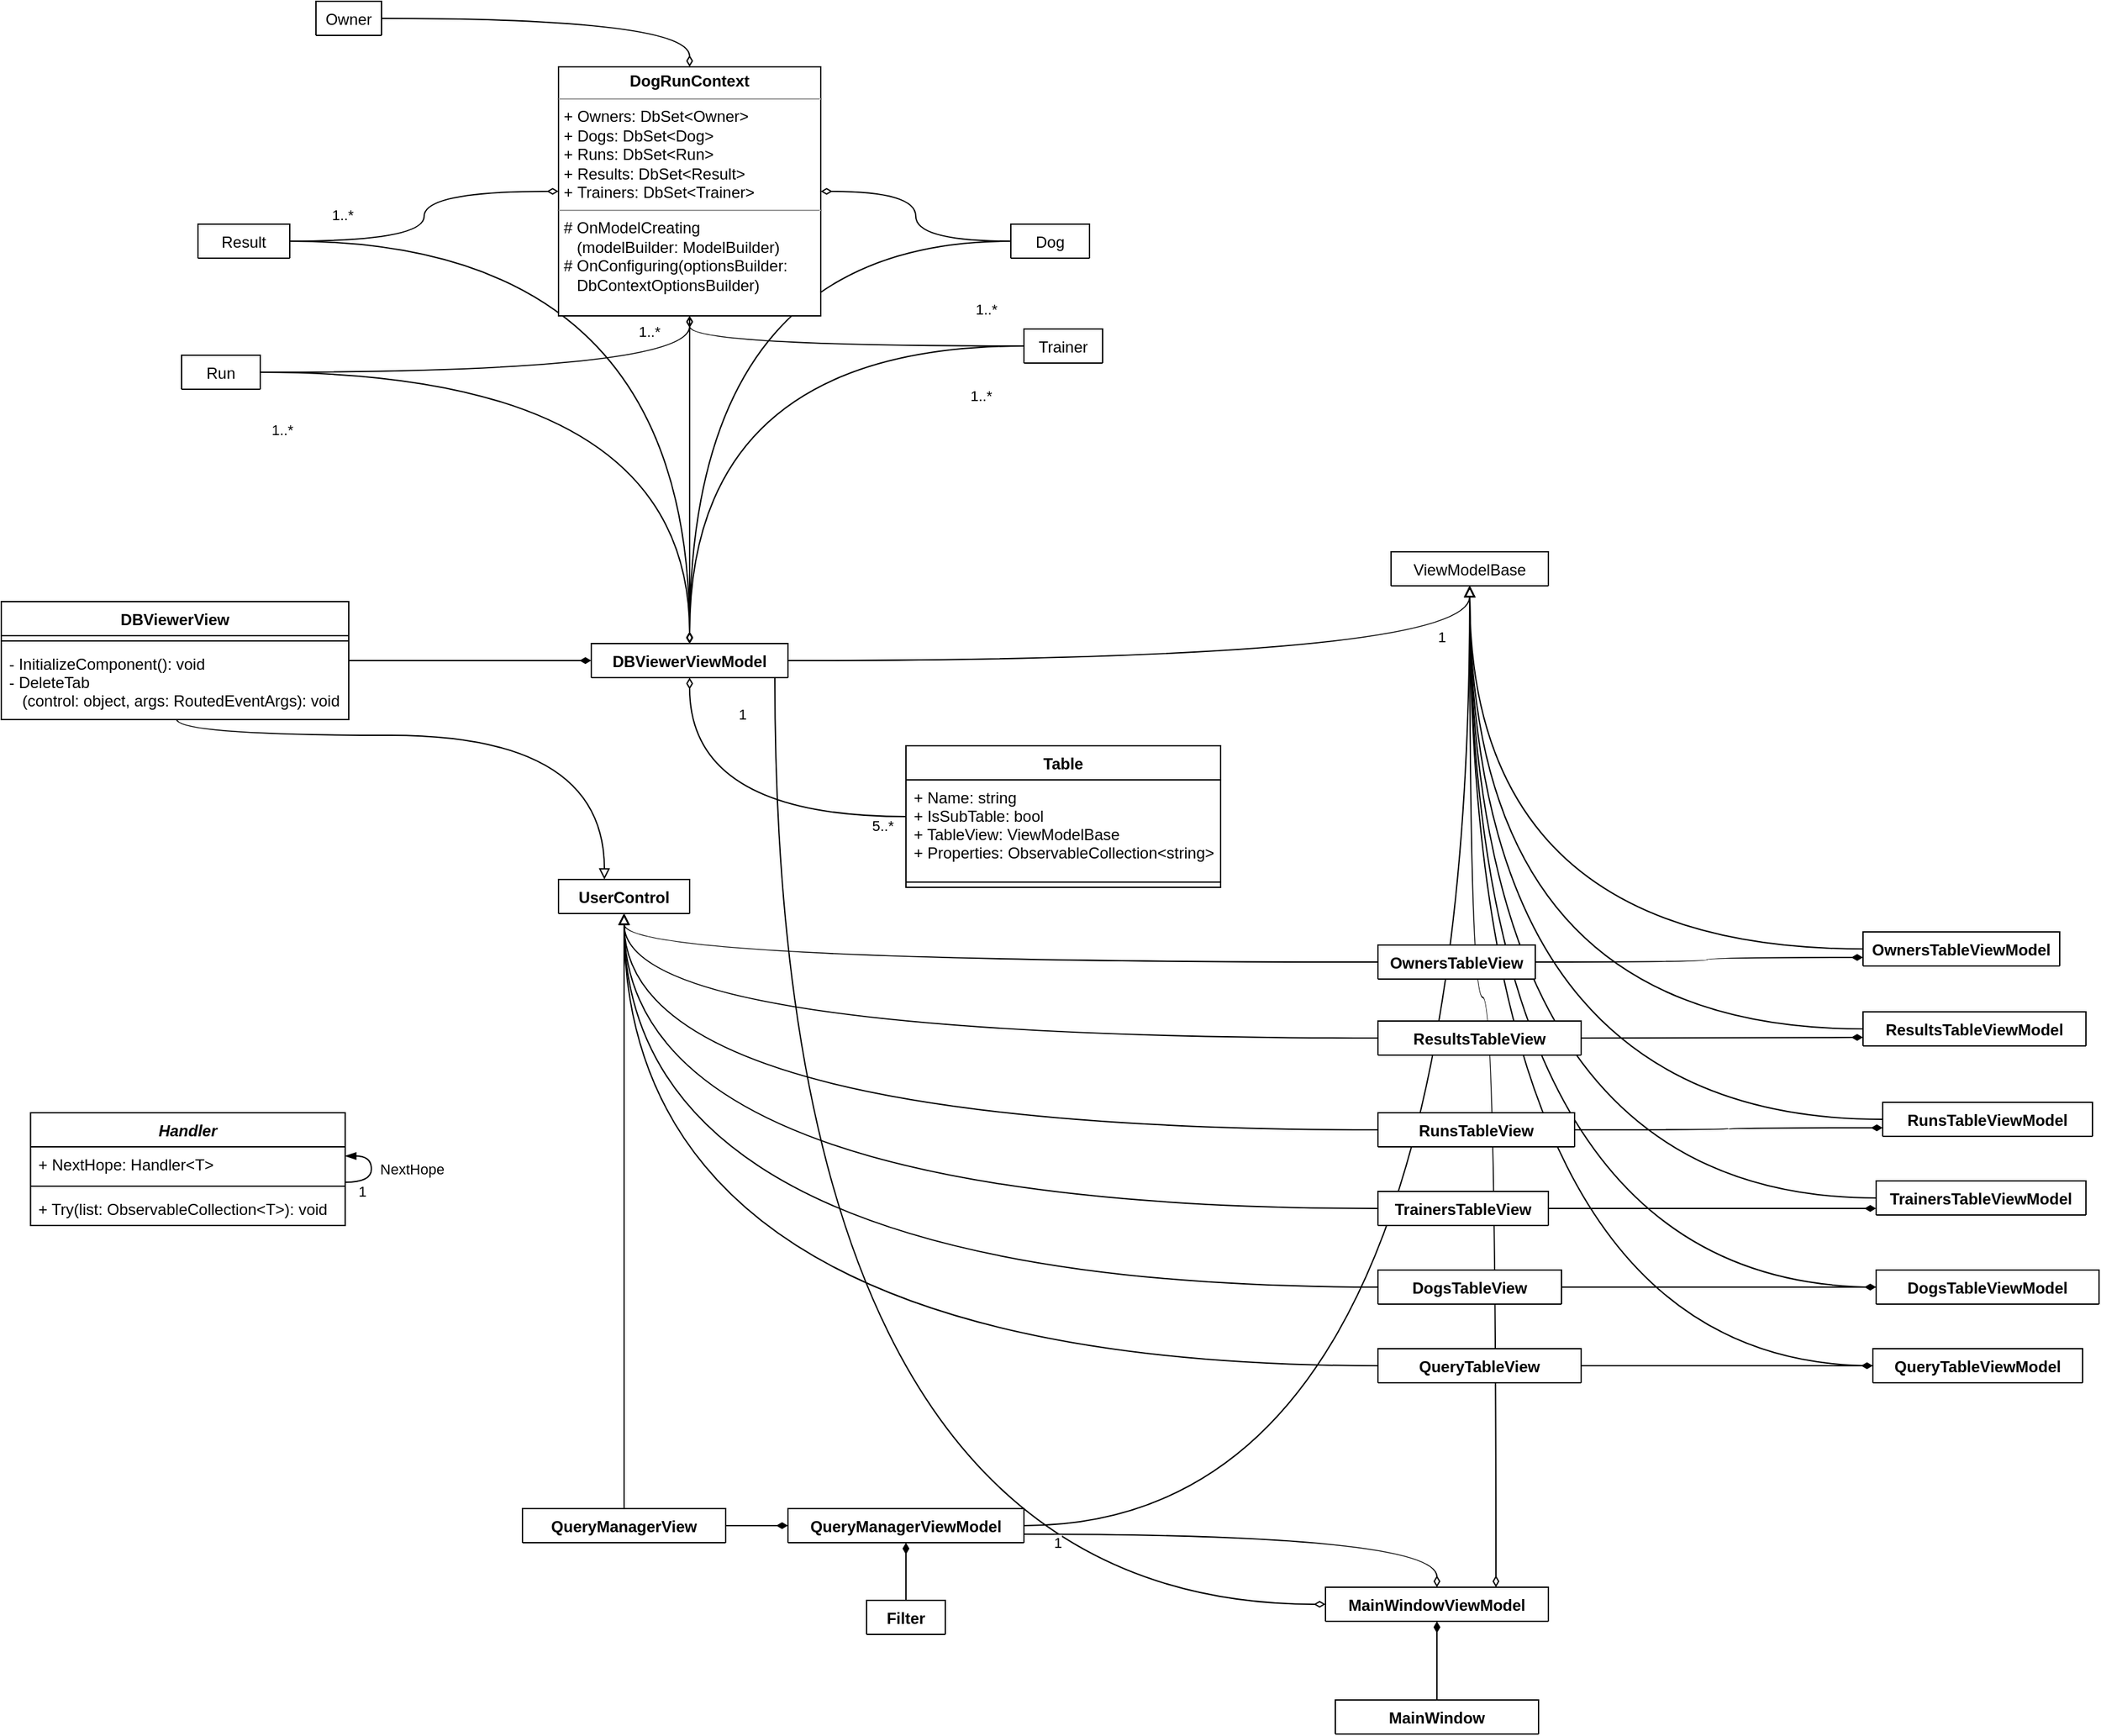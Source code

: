 <mxfile version="18.0.4" type="google"><diagram id="C5RBs43oDa-KdzZeNtuy" name="Page-1"><mxGraphModel grid="1" page="1" gridSize="10" guides="1" tooltips="1" connect="1" arrows="1" fold="1" pageScale="1" pageWidth="2336" pageHeight="1654" math="0" shadow="0"><root><mxCell id="WIyWlLk6GJQsqaUBKTNV-0"/><mxCell id="WIyWlLk6GJQsqaUBKTNV-1" parent="WIyWlLk6GJQsqaUBKTNV-0"/><mxCell id="vMPcDMAOXBnJ_xdNox2u-114" style="edgeStyle=orthogonalEdgeStyle;curved=1;orthogonalLoop=1;jettySize=auto;html=1;endArrow=diamondThin;endFill=0;" edge="1" parent="WIyWlLk6GJQsqaUBKTNV-1" source="vMPcDMAOXBnJ_xdNox2u-17" target="vMPcDMAOXBnJ_xdNox2u-4"><mxGeometry relative="1" as="geometry"/></mxCell><mxCell id="vMPcDMAOXBnJ_xdNox2u-153" value="&lt;span style=&quot;background-color: rgb(255, 255, 255);&quot;&gt;&lt;br&gt;&lt;span style=&quot;font-family: Helvetica; font-size: 11px; font-style: normal; font-variant-ligatures: normal; font-variant-caps: normal; font-weight: 400; letter-spacing: normal; orphans: 2; text-align: center; text-indent: 0px; text-transform: none; widows: 2; word-spacing: 0px; -webkit-text-stroke-width: 0px; text-decoration-thickness: initial; text-decoration-style: initial; text-decoration-color: initial; float: none; display: inline !important;&quot;&gt;1..*&lt;/span&gt;&lt;br&gt;&lt;/span&gt;" style="edgeStyle=orthogonalEdgeStyle;curved=1;orthogonalLoop=1;jettySize=auto;html=1;endArrow=diamondThin;endFill=0;startArrow=none;" edge="1" parent="WIyWlLk6GJQsqaUBKTNV-1" source="vMPcDMAOXBnJ_xdNox2u-4" target="vMPcDMAOXBnJ_xdNox2u-86"><mxGeometry x="-0.964" y="-31" relative="1" as="geometry"><mxPoint as="offset"/></mxGeometry></mxCell><mxCell id="vMPcDMAOXBnJ_xdNox2u-17" value="Owner" style="swimlane;fontStyle=0;childLayout=stackLayout;horizontal=1;startSize=26;fillColor=none;horizontalStack=0;resizeParent=1;resizeParentMax=0;resizeLast=0;collapsible=1;marginBottom=0;" vertex="1" collapsed="1" parent="WIyWlLk6GJQsqaUBKTNV-1"><mxGeometry x="540" y="30" width="50" height="26" as="geometry"><mxRectangle x="540" y="30" width="170" height="78" as="alternateBounds"/></mxGeometry></mxCell><mxCell id="vMPcDMAOXBnJ_xdNox2u-18" value="+ Name: string" style="text;strokeColor=none;fillColor=none;align=left;verticalAlign=top;spacingLeft=4;spacingRight=4;overflow=hidden;rotatable=0;points=[[0,0.5],[1,0.5]];portConstraint=eastwest;" vertex="1" parent="vMPcDMAOXBnJ_xdNox2u-17"><mxGeometry y="26" width="170" height="26" as="geometry"/></mxCell><mxCell id="vMPcDMAOXBnJ_xdNox2u-41" value="+ Dogs: ICollection&lt;Dog&gt;" style="text;strokeColor=none;fillColor=none;align=left;verticalAlign=top;spacingLeft=4;spacingRight=4;overflow=hidden;rotatable=0;points=[[0,0.5],[1,0.5]];portConstraint=eastwest;" vertex="1" parent="vMPcDMAOXBnJ_xdNox2u-17"><mxGeometry y="52" width="170" height="26" as="geometry"/></mxCell><mxCell id="vMPcDMAOXBnJ_xdNox2u-113" style="edgeStyle=orthogonalEdgeStyle;curved=1;orthogonalLoop=1;jettySize=auto;html=1;endArrow=diamondThin;endFill=0;" edge="1" parent="WIyWlLk6GJQsqaUBKTNV-1" source="vMPcDMAOXBnJ_xdNox2u-21" target="vMPcDMAOXBnJ_xdNox2u-4"><mxGeometry relative="1" as="geometry"/></mxCell><mxCell id="vMPcDMAOXBnJ_xdNox2u-149" value="&lt;span style=&quot;background-color: rgb(255, 255, 255);&quot;&gt;&lt;br&gt;&lt;span style=&quot;font-family: Helvetica; font-size: 11px; font-style: normal; font-variant-ligatures: normal; font-variant-caps: normal; font-weight: 400; letter-spacing: normal; orphans: 2; text-align: center; text-indent: 0px; text-transform: none; widows: 2; word-spacing: 0px; -webkit-text-stroke-width: 0px; text-decoration-thickness: initial; text-decoration-style: initial; text-decoration-color: initial; float: none; display: inline !important;&quot;&gt;1..*&lt;/span&gt;&lt;br&gt;&lt;/span&gt;" style="edgeStyle=orthogonalEdgeStyle;curved=1;orthogonalLoop=1;jettySize=auto;html=1;endArrow=diamondThin;endFill=0;" edge="1" parent="WIyWlLk6GJQsqaUBKTNV-1" source="vMPcDMAOXBnJ_xdNox2u-21" target="vMPcDMAOXBnJ_xdNox2u-86"><mxGeometry x="-0.929" y="45" relative="1" as="geometry"><mxPoint as="offset"/></mxGeometry></mxCell><mxCell id="vMPcDMAOXBnJ_xdNox2u-21" value="Dog" style="swimlane;fontStyle=0;childLayout=stackLayout;horizontal=1;startSize=26;fillColor=none;horizontalStack=0;resizeParent=1;resizeParentMax=0;resizeLast=0;collapsible=1;marginBottom=0;" vertex="1" collapsed="1" parent="WIyWlLk6GJQsqaUBKTNV-1"><mxGeometry x="1070" y="200" width="60" height="26" as="geometry"><mxRectangle x="1010" y="-51" width="202" height="312" as="alternateBounds"/></mxGeometry></mxCell><mxCell id="vMPcDMAOXBnJ_xdNox2u-22" value="+ Name: string" style="text;strokeColor=none;fillColor=none;align=left;verticalAlign=top;spacingLeft=4;spacingRight=4;overflow=hidden;rotatable=0;points=[[0,0.5],[1,0.5]];portConstraint=eastwest;" vertex="1" parent="vMPcDMAOXBnJ_xdNox2u-21"><mxGeometry y="26" width="202" height="26" as="geometry"/></mxCell><mxCell id="vMPcDMAOXBnJ_xdNox2u-23" value="+ OwnerName: string?" style="text;strokeColor=none;fillColor=none;align=left;verticalAlign=top;spacingLeft=4;spacingRight=4;overflow=hidden;rotatable=0;points=[[0,0.5],[1,0.5]];portConstraint=eastwest;" vertex="1" parent="vMPcDMAOXBnJ_xdNox2u-21"><mxGeometry y="52" width="202" height="26" as="geometry"/></mxCell><mxCell id="vMPcDMAOXBnJ_xdNox2u-24" value="+ TrainerName: string?" style="text;strokeColor=none;fillColor=none;align=left;verticalAlign=top;spacingLeft=4;spacingRight=4;overflow=hidden;rotatable=0;points=[[0,0.5],[1,0.5]];portConstraint=eastwest;" vertex="1" parent="vMPcDMAOXBnJ_xdNox2u-21"><mxGeometry y="78" width="202" height="26" as="geometry"/></mxCell><mxCell id="vMPcDMAOXBnJ_xdNox2u-40" value="+ Runners: int?" style="text;strokeColor=none;fillColor=none;align=left;verticalAlign=top;spacingLeft=4;spacingRight=4;overflow=hidden;rotatable=0;points=[[0,0.5],[1,0.5]];portConstraint=eastwest;" vertex="1" parent="vMPcDMAOXBnJ_xdNox2u-21"><mxGeometry y="104" width="202" height="26" as="geometry"/></mxCell><mxCell id="vMPcDMAOXBnJ_xdNox2u-39" value="+ Starts: int?" style="text;strokeColor=none;fillColor=none;align=left;verticalAlign=top;spacingLeft=4;spacingRight=4;overflow=hidden;rotatable=0;points=[[0,0.5],[1,0.5]];portConstraint=eastwest;" vertex="1" parent="vMPcDMAOXBnJ_xdNox2u-21"><mxGeometry y="130" width="202" height="26" as="geometry"/></mxCell><mxCell id="vMPcDMAOXBnJ_xdNox2u-45" value="+ Wins: int?" style="text;strokeColor=none;fillColor=none;align=left;verticalAlign=top;spacingLeft=4;spacingRight=4;overflow=hidden;rotatable=0;points=[[0,0.5],[1,0.5]];portConstraint=eastwest;" vertex="1" parent="vMPcDMAOXBnJ_xdNox2u-21"><mxGeometry y="156" width="202" height="26" as="geometry"/></mxCell><mxCell id="vMPcDMAOXBnJ_xdNox2u-44" value="+ 2nds: int?" style="text;strokeColor=none;fillColor=none;align=left;verticalAlign=top;spacingLeft=4;spacingRight=4;overflow=hidden;rotatable=0;points=[[0,0.5],[1,0.5]];portConstraint=eastwest;" vertex="1" parent="vMPcDMAOXBnJ_xdNox2u-21"><mxGeometry y="182" width="202" height="26" as="geometry"/></mxCell><mxCell id="vMPcDMAOXBnJ_xdNox2u-43" value="+ 3rds: int?" style="text;strokeColor=none;fillColor=none;align=left;verticalAlign=top;spacingLeft=4;spacingRight=4;overflow=hidden;rotatable=0;points=[[0,0.5],[1,0.5]];portConstraint=eastwest;" vertex="1" parent="vMPcDMAOXBnJ_xdNox2u-21"><mxGeometry y="208" width="202" height="26" as="geometry"/></mxCell><mxCell id="nbbh1PJuayD8cSN0znDz-0" value="+ W%: int?" style="text;strokeColor=none;fillColor=none;align=left;verticalAlign=top;spacingLeft=4;spacingRight=4;overflow=hidden;rotatable=0;points=[[0,0.5],[1,0.5]];portConstraint=eastwest;" vertex="1" parent="vMPcDMAOXBnJ_xdNox2u-21"><mxGeometry y="234" width="202" height="26" as="geometry"/></mxCell><mxCell id="nbbh1PJuayD8cSN0znDz-1" value="+ P%: int?" style="text;strokeColor=none;fillColor=none;align=left;verticalAlign=top;spacingLeft=4;spacingRight=4;overflow=hidden;rotatable=0;points=[[0,0.5],[1,0.5]];portConstraint=eastwest;" vertex="1" parent="vMPcDMAOXBnJ_xdNox2u-21"><mxGeometry y="260" width="202" height="26" as="geometry"/></mxCell><mxCell id="vMPcDMAOXBnJ_xdNox2u-42" value="+ TrainerNameNavigation: Team?" style="text;strokeColor=none;fillColor=none;align=left;verticalAlign=top;spacingLeft=4;spacingRight=4;overflow=hidden;rotatable=0;points=[[0,0.5],[1,0.5]];portConstraint=eastwest;fontStyle=0" vertex="1" parent="vMPcDMAOXBnJ_xdNox2u-21"><mxGeometry y="286" width="202" height="26" as="geometry"/></mxCell><mxCell id="vMPcDMAOXBnJ_xdNox2u-110" value="" style="edgeStyle=orthogonalEdgeStyle;orthogonalLoop=1;jettySize=auto;html=1;endArrow=diamondThin;endFill=0;curved=1;" edge="1" parent="WIyWlLk6GJQsqaUBKTNV-1" source="vMPcDMAOXBnJ_xdNox2u-25" target="vMPcDMAOXBnJ_xdNox2u-4"><mxGeometry relative="1" as="geometry"/></mxCell><mxCell id="vMPcDMAOXBnJ_xdNox2u-152" value="&lt;span style=&quot;background-color: rgb(255, 255, 255);&quot;&gt;&lt;br&gt;&lt;span style=&quot;font-family: Helvetica; font-size: 11px; font-style: normal; font-variant-ligatures: normal; font-variant-caps: normal; font-weight: 400; letter-spacing: normal; orphans: 2; text-align: center; text-indent: 0px; text-transform: none; widows: 2; word-spacing: 0px; -webkit-text-stroke-width: 0px; text-decoration-thickness: initial; text-decoration-style: initial; text-decoration-color: initial; float: none; display: inline !important;&quot;&gt;1..*&lt;/span&gt;&lt;/span&gt;" style="edgeStyle=orthogonalEdgeStyle;curved=1;orthogonalLoop=1;jettySize=auto;html=1;endArrow=diamondThin;endFill=0;" edge="1" parent="WIyWlLk6GJQsqaUBKTNV-1" source="vMPcDMAOXBnJ_xdNox2u-25" target="vMPcDMAOXBnJ_xdNox2u-86"><mxGeometry x="-0.941" y="-37" relative="1" as="geometry"><mxPoint as="offset"/></mxGeometry></mxCell><mxCell id="vMPcDMAOXBnJ_xdNox2u-25" value="Run" style="swimlane;fontStyle=0;childLayout=stackLayout;horizontal=1;startSize=26;fillColor=none;horizontalStack=0;resizeParent=1;resizeParentMax=0;resizeLast=0;collapsible=1;marginBottom=0;" vertex="1" collapsed="1" parent="WIyWlLk6GJQsqaUBKTNV-1"><mxGeometry x="437.5" y="300" width="60" height="26" as="geometry"><mxRectangle x="260" y="300" width="160" height="130" as="alternateBounds"/></mxGeometry></mxCell><mxCell id="vMPcDMAOXBnJ_xdNox2u-26" value="+ Date: string" style="text;strokeColor=none;fillColor=none;align=left;verticalAlign=top;spacingLeft=4;spacingRight=4;overflow=hidden;rotatable=0;points=[[0,0.5],[1,0.5]];portConstraint=eastwest;" vertex="1" parent="vMPcDMAOXBnJ_xdNox2u-25"><mxGeometry y="26" width="160" height="26" as="geometry"/></mxCell><mxCell id="vMPcDMAOXBnJ_xdNox2u-28" value="+ Track: string?" style="text;strokeColor=none;fillColor=none;align=left;verticalAlign=top;spacingLeft=4;spacingRight=4;overflow=hidden;rotatable=0;points=[[0,0.5],[1,0.5]];portConstraint=eastwest;" vertex="1" parent="vMPcDMAOXBnJ_xdNox2u-25"><mxGeometry y="52" width="160" height="26" as="geometry"/></mxCell><mxCell id="nbbh1PJuayD8cSN0znDz-2" value="+ Dist: int?" style="text;strokeColor=none;fillColor=none;align=left;verticalAlign=top;spacingLeft=4;spacingRight=4;overflow=hidden;rotatable=0;points=[[0,0.5],[1,0.5]];portConstraint=eastwest;" vertex="1" parent="vMPcDMAOXBnJ_xdNox2u-25"><mxGeometry y="78" width="160" height="26" as="geometry"/></mxCell><mxCell id="vMPcDMAOXBnJ_xdNox2u-46" value="Results: ICollection&lt;Result&gt;" style="text;strokeColor=none;fillColor=none;align=left;verticalAlign=top;spacingLeft=4;spacingRight=4;overflow=hidden;rotatable=0;points=[[0,0.5],[1,0.5]];portConstraint=eastwest;" vertex="1" parent="vMPcDMAOXBnJ_xdNox2u-25"><mxGeometry y="104" width="160" height="26" as="geometry"/></mxCell><mxCell id="vMPcDMAOXBnJ_xdNox2u-115" style="edgeStyle=orthogonalEdgeStyle;curved=1;orthogonalLoop=1;jettySize=auto;html=1;endArrow=diamondThin;endFill=0;" edge="1" parent="WIyWlLk6GJQsqaUBKTNV-1" source="vMPcDMAOXBnJ_xdNox2u-29" target="vMPcDMAOXBnJ_xdNox2u-4"><mxGeometry relative="1" as="geometry"/></mxCell><mxCell id="vMPcDMAOXBnJ_xdNox2u-150" value="&lt;span style=&quot;background-color: rgb(255, 255, 255);&quot;&gt;&lt;br&gt;&lt;span style=&quot;font-family: Helvetica; font-size: 11px; font-style: normal; font-variant-ligatures: normal; font-variant-caps: normal; font-weight: 400; letter-spacing: normal; orphans: 2; text-align: center; text-indent: 0px; text-transform: none; widows: 2; word-spacing: 0px; -webkit-text-stroke-width: 0px; text-decoration-thickness: initial; text-decoration-style: initial; text-decoration-color: initial; float: none; display: inline !important;&quot;&gt;1..*&lt;/span&gt;&lt;br&gt;&lt;/span&gt;" style="edgeStyle=orthogonalEdgeStyle;curved=1;orthogonalLoop=1;jettySize=auto;html=1;endArrow=diamondThin;endFill=0;" edge="1" parent="WIyWlLk6GJQsqaUBKTNV-1" source="vMPcDMAOXBnJ_xdNox2u-29" target="vMPcDMAOXBnJ_xdNox2u-86"><mxGeometry x="-0.87" y="27" relative="1" as="geometry"><mxPoint as="offset"/></mxGeometry></mxCell><mxCell id="vMPcDMAOXBnJ_xdNox2u-29" value="Result" style="swimlane;fontStyle=0;childLayout=stackLayout;horizontal=1;startSize=26;fillColor=none;horizontalStack=0;resizeParent=1;resizeParentMax=0;resizeLast=0;collapsible=1;marginBottom=0;" vertex="1" collapsed="1" parent="WIyWlLk6GJQsqaUBKTNV-1"><mxGeometry x="450" y="200" width="70" height="26" as="geometry"><mxRectangle x="1190" y="392" width="190" height="182" as="alternateBounds"/></mxGeometry></mxCell><mxCell id="vMPcDMAOXBnJ_xdNox2u-30" value="+ RunDate: string" style="text;strokeColor=none;fillColor=none;align=left;verticalAlign=top;spacingLeft=4;spacingRight=4;overflow=hidden;rotatable=0;points=[[0,0.5],[1,0.5]];portConstraint=eastwest;" vertex="1" parent="vMPcDMAOXBnJ_xdNox2u-29"><mxGeometry y="26" width="190" height="26" as="geometry"/></mxCell><mxCell id="vMPcDMAOXBnJ_xdNox2u-31" value="+ DogName: string" style="text;strokeColor=none;fillColor=none;align=left;verticalAlign=top;spacingLeft=4;spacingRight=4;overflow=hidden;rotatable=0;points=[[0,0.5],[1,0.5]];portConstraint=eastwest;" vertex="1" parent="vMPcDMAOXBnJ_xdNox2u-29"><mxGeometry y="52" width="190" height="26" as="geometry"/></mxCell><mxCell id="vMPcDMAOXBnJ_xdNox2u-32" value="+ Number: string?" style="text;strokeColor=none;fillColor=none;align=left;verticalAlign=top;spacingLeft=4;spacingRight=4;overflow=hidden;rotatable=0;points=[[0,0.5],[1,0.5]];portConstraint=eastwest;" vertex="1" parent="vMPcDMAOXBnJ_xdNox2u-29"><mxGeometry y="78" width="190" height="26" as="geometry"/></mxCell><mxCell id="vMPcDMAOXBnJ_xdNox2u-49" value="+ Position: long?" style="text;strokeColor=none;fillColor=none;align=left;verticalAlign=top;spacingLeft=4;spacingRight=4;overflow=hidden;rotatable=0;points=[[0,0.5],[1,0.5]];portConstraint=eastwest;" vertex="1" parent="vMPcDMAOXBnJ_xdNox2u-29"><mxGeometry y="104" width="190" height="26" as="geometry"/></mxCell><mxCell id="vMPcDMAOXBnJ_xdNox2u-48" value="+ Time: string?" style="text;strokeColor=none;fillColor=none;align=left;verticalAlign=top;spacingLeft=4;spacingRight=4;overflow=hidden;rotatable=0;points=[[0,0.5],[1,0.5]];portConstraint=eastwest;" vertex="1" parent="vMPcDMAOXBnJ_xdNox2u-29"><mxGeometry y="130" width="190" height="26" as="geometry"/></mxCell><mxCell id="vMPcDMAOXBnJ_xdNox2u-47" value="+RunNameNavigation: Run?" style="text;strokeColor=none;fillColor=none;align=left;verticalAlign=top;spacingLeft=4;spacingRight=4;overflow=hidden;rotatable=0;points=[[0,0.5],[1,0.5]];portConstraint=eastwest;fontStyle=0" vertex="1" parent="vMPcDMAOXBnJ_xdNox2u-29"><mxGeometry y="156" width="190" height="26" as="geometry"/></mxCell><mxCell id="vMPcDMAOXBnJ_xdNox2u-112" style="edgeStyle=orthogonalEdgeStyle;curved=1;orthogonalLoop=1;jettySize=auto;html=1;endArrow=diamondThin;endFill=0;" edge="1" parent="WIyWlLk6GJQsqaUBKTNV-1" source="vMPcDMAOXBnJ_xdNox2u-33" target="vMPcDMAOXBnJ_xdNox2u-4"><mxGeometry relative="1" as="geometry"/></mxCell><mxCell id="vMPcDMAOXBnJ_xdNox2u-151" value="&lt;span style=&quot;background-color: rgb(255, 255, 255);&quot;&gt;&lt;br&gt;&lt;span style=&quot;font-family: Helvetica; font-size: 11px; font-style: normal; font-variant-ligatures: normal; font-variant-caps: normal; font-weight: 400; letter-spacing: normal; orphans: 2; text-align: center; text-indent: 0px; text-transform: none; widows: 2; word-spacing: 0px; -webkit-text-stroke-width: 0px; text-decoration-thickness: initial; text-decoration-style: initial; text-decoration-color: initial; float: none; display: inline !important;&quot;&gt;1..*&lt;/span&gt;&lt;br&gt;&lt;/span&gt;" style="edgeStyle=orthogonalEdgeStyle;curved=1;orthogonalLoop=1;jettySize=auto;html=1;endArrow=diamondThin;endFill=0;" edge="1" parent="WIyWlLk6GJQsqaUBKTNV-1" source="vMPcDMAOXBnJ_xdNox2u-33" target="vMPcDMAOXBnJ_xdNox2u-86"><mxGeometry x="-0.861" y="31" relative="1" as="geometry"><mxPoint as="offset"/></mxGeometry></mxCell><mxCell id="vMPcDMAOXBnJ_xdNox2u-33" value="Trainer" style="swimlane;fontStyle=0;childLayout=stackLayout;horizontal=1;startSize=26;fillColor=none;horizontalStack=0;resizeParent=1;resizeParentMax=0;resizeLast=0;collapsible=1;marginBottom=0;" vertex="1" collapsed="1" parent="WIyWlLk6GJQsqaUBKTNV-1"><mxGeometry x="1080" y="280" width="60" height="26" as="geometry"><mxRectangle x="1040" y="264" width="170" height="104" as="alternateBounds"/></mxGeometry></mxCell><mxCell id="vMPcDMAOXBnJ_xdNox2u-34" value="+ Name: string" style="text;strokeColor=none;fillColor=none;align=left;verticalAlign=top;spacingLeft=4;spacingRight=4;overflow=hidden;rotatable=0;points=[[0,0.5],[1,0.5]];portConstraint=eastwest;" vertex="1" parent="vMPcDMAOXBnJ_xdNox2u-33"><mxGeometry y="26" width="170" height="26" as="geometry"/></mxCell><mxCell id="vMPcDMAOXBnJ_xdNox2u-35" value="+ BestDog: string?" style="text;strokeColor=none;fillColor=none;align=left;verticalAlign=top;spacingLeft=4;spacingRight=4;overflow=hidden;rotatable=0;points=[[0,0.5],[1,0.5]];portConstraint=eastwest;" vertex="1" parent="vMPcDMAOXBnJ_xdNox2u-33"><mxGeometry y="52" width="170" height="26" as="geometry"/></mxCell><mxCell id="vMPcDMAOXBnJ_xdNox2u-50" value="+ Dogs: ICollection&lt;Dog&gt;" style="text;strokeColor=none;fillColor=none;align=left;verticalAlign=top;spacingLeft=4;spacingRight=4;overflow=hidden;rotatable=0;points=[[0,0.5],[1,0.5]];portConstraint=eastwest;" vertex="1" parent="vMPcDMAOXBnJ_xdNox2u-33"><mxGeometry y="78" width="170" height="26" as="geometry"/></mxCell><mxCell id="vMPcDMAOXBnJ_xdNox2u-137" value="1" style="edgeStyle=orthogonalEdgeStyle;curved=1;orthogonalLoop=1;jettySize=auto;html=1;endArrow=diamondThin;endFill=0;labelPosition=left;verticalLabelPosition=bottom;align=right;verticalAlign=top;startArrow=block;startFill=0;" edge="1" parent="WIyWlLk6GJQsqaUBKTNV-1" source="vMPcDMAOXBnJ_xdNox2u-53" target="vMPcDMAOXBnJ_xdNox2u-105"><mxGeometry x="-0.934" y="-17" relative="1" as="geometry"><mxPoint as="offset"/><Array as="points"><mxPoint x="1420" y="790"/><mxPoint x="1440" y="790"/></Array></mxGeometry></mxCell><mxCell id="vMPcDMAOXBnJ_xdNox2u-53" value="ViewModelBase" style="swimlane;fontStyle=0;childLayout=stackLayout;horizontal=1;startSize=26;fillColor=none;horizontalStack=0;resizeParent=1;resizeParentMax=0;resizeLast=0;collapsible=1;marginBottom=0;" vertex="1" collapsed="1" parent="WIyWlLk6GJQsqaUBKTNV-1"><mxGeometry x="1360" y="450" width="120" height="26" as="geometry"><mxRectangle x="25" y="470" width="140" height="52" as="alternateBounds"/></mxGeometry></mxCell><mxCell id="vMPcDMAOXBnJ_xdNox2u-129" style="edgeStyle=orthogonalEdgeStyle;curved=1;orthogonalLoop=1;jettySize=auto;html=1;endArrow=block;endFill=0;" edge="1" parent="WIyWlLk6GJQsqaUBKTNV-1" source="vMPcDMAOXBnJ_xdNox2u-57" target="vMPcDMAOXBnJ_xdNox2u-53"><mxGeometry relative="1" as="geometry"/></mxCell><mxCell id="vMPcDMAOXBnJ_xdNox2u-57" value="OwnersTableViewModel" style="swimlane;fontStyle=1;align=center;verticalAlign=top;childLayout=stackLayout;horizontal=1;startSize=26;horizontalStack=0;resizeParent=1;resizeParentMax=0;resizeLast=0;collapsible=1;marginBottom=0;" vertex="1" collapsed="1" parent="WIyWlLk6GJQsqaUBKTNV-1"><mxGeometry x="1720" y="740" width="150" height="26" as="geometry"><mxRectangle x="170" y="572" width="227" height="60" as="alternateBounds"/></mxGeometry></mxCell><mxCell id="vMPcDMAOXBnJ_xdNox2u-58" value="+ Owners: ObservableCollection&lt;Owner&gt;" style="text;strokeColor=none;fillColor=none;align=left;verticalAlign=top;spacingLeft=4;spacingRight=4;overflow=hidden;rotatable=0;points=[[0,0.5],[1,0.5]];portConstraint=eastwest;" vertex="1" parent="vMPcDMAOXBnJ_xdNox2u-57"><mxGeometry y="26" width="227" height="26" as="geometry"/></mxCell><mxCell id="vMPcDMAOXBnJ_xdNox2u-59" value="" style="line;strokeWidth=1;fillColor=none;align=left;verticalAlign=middle;spacingTop=-1;spacingLeft=3;spacingRight=3;rotatable=0;labelPosition=right;points=[];portConstraint=eastwest;" vertex="1" parent="vMPcDMAOXBnJ_xdNox2u-57"><mxGeometry y="52" width="227" height="8" as="geometry"/></mxCell><mxCell id="vMPcDMAOXBnJ_xdNox2u-127" style="edgeStyle=orthogonalEdgeStyle;curved=1;orthogonalLoop=1;jettySize=auto;html=1;endArrow=block;endFill=0;" edge="1" parent="WIyWlLk6GJQsqaUBKTNV-1" source="vMPcDMAOXBnJ_xdNox2u-61" target="vMPcDMAOXBnJ_xdNox2u-53"><mxGeometry relative="1" as="geometry"/></mxCell><mxCell id="vMPcDMAOXBnJ_xdNox2u-61" value="DogsTableViewModel" style="swimlane;fontStyle=1;align=center;verticalAlign=top;childLayout=stackLayout;horizontal=1;startSize=26;horizontalStack=0;resizeParent=1;resizeParentMax=0;resizeLast=0;collapsible=1;marginBottom=0;" vertex="1" collapsed="1" parent="WIyWlLk6GJQsqaUBKTNV-1"><mxGeometry x="1730" y="998" width="170" height="26" as="geometry"><mxRectangle x="170" y="820" width="230" height="60" as="alternateBounds"/></mxGeometry></mxCell><mxCell id="vMPcDMAOXBnJ_xdNox2u-62" value="+ Dogs: ObservableCollection&lt;Dog&gt;" style="text;strokeColor=none;fillColor=none;align=left;verticalAlign=top;spacingLeft=4;spacingRight=4;overflow=hidden;rotatable=0;points=[[0,0.5],[1,0.5]];portConstraint=eastwest;" vertex="1" parent="vMPcDMAOXBnJ_xdNox2u-61"><mxGeometry y="26" width="230" height="26" as="geometry"/></mxCell><mxCell id="vMPcDMAOXBnJ_xdNox2u-63" value="" style="line;strokeWidth=1;fillColor=none;align=left;verticalAlign=middle;spacingTop=-1;spacingLeft=3;spacingRight=3;rotatable=0;labelPosition=right;points=[];portConstraint=eastwest;" vertex="1" parent="vMPcDMAOXBnJ_xdNox2u-61"><mxGeometry y="52" width="230" height="8" as="geometry"/></mxCell><mxCell id="vMPcDMAOXBnJ_xdNox2u-125" style="edgeStyle=orthogonalEdgeStyle;curved=1;orthogonalLoop=1;jettySize=auto;html=1;endArrow=block;endFill=0;" edge="1" parent="WIyWlLk6GJQsqaUBKTNV-1" source="vMPcDMAOXBnJ_xdNox2u-65" target="vMPcDMAOXBnJ_xdNox2u-53"><mxGeometry relative="1" as="geometry"/></mxCell><mxCell id="vMPcDMAOXBnJ_xdNox2u-65" value="RunsTableViewModel" style="swimlane;fontStyle=1;align=center;verticalAlign=top;childLayout=stackLayout;horizontal=1;startSize=26;horizontalStack=0;resizeParent=1;resizeParentMax=0;resizeLast=0;collapsible=1;marginBottom=0;" vertex="1" collapsed="1" parent="WIyWlLk6GJQsqaUBKTNV-1"><mxGeometry x="1735" y="870" width="160" height="26" as="geometry"><mxRectangle x="170" y="700" width="230" height="60" as="alternateBounds"/></mxGeometry></mxCell><mxCell id="vMPcDMAOXBnJ_xdNox2u-66" value="+ Runs: ObservableCollection&lt;Run&gt;" style="text;strokeColor=none;fillColor=none;align=left;verticalAlign=top;spacingLeft=4;spacingRight=4;overflow=hidden;rotatable=0;points=[[0,0.5],[1,0.5]];portConstraint=eastwest;" vertex="1" parent="vMPcDMAOXBnJ_xdNox2u-65"><mxGeometry y="26" width="230" height="26" as="geometry"/></mxCell><mxCell id="vMPcDMAOXBnJ_xdNox2u-67" value="" style="line;strokeWidth=1;fillColor=none;align=left;verticalAlign=middle;spacingTop=-1;spacingLeft=3;spacingRight=3;rotatable=0;labelPosition=right;points=[];portConstraint=eastwest;" vertex="1" parent="vMPcDMAOXBnJ_xdNox2u-65"><mxGeometry y="52" width="230" height="8" as="geometry"/></mxCell><mxCell id="vMPcDMAOXBnJ_xdNox2u-126" style="edgeStyle=orthogonalEdgeStyle;curved=1;orthogonalLoop=1;jettySize=auto;html=1;endArrow=block;endFill=0;" edge="1" parent="WIyWlLk6GJQsqaUBKTNV-1" source="vMPcDMAOXBnJ_xdNox2u-69" target="vMPcDMAOXBnJ_xdNox2u-53"><mxGeometry relative="1" as="geometry"/></mxCell><mxCell id="vMPcDMAOXBnJ_xdNox2u-69" value="ResultsTableViewModel" style="swimlane;fontStyle=1;align=center;verticalAlign=top;childLayout=stackLayout;horizontal=1;startSize=26;horizontalStack=0;resizeParent=1;resizeParentMax=0;resizeLast=0;collapsible=1;marginBottom=0;" vertex="1" collapsed="1" parent="WIyWlLk6GJQsqaUBKTNV-1"><mxGeometry x="1720" y="801" width="170" height="26" as="geometry"><mxRectangle x="160" y="630" width="230" height="60" as="alternateBounds"/></mxGeometry></mxCell><mxCell id="vMPcDMAOXBnJ_xdNox2u-70" value="+ Results: ObservableCollection&lt;Result&gt;" style="text;strokeColor=none;fillColor=none;align=left;verticalAlign=top;spacingLeft=4;spacingRight=4;overflow=hidden;rotatable=0;points=[[0,0.5],[1,0.5]];portConstraint=eastwest;" vertex="1" parent="vMPcDMAOXBnJ_xdNox2u-69"><mxGeometry y="26" width="230" height="26" as="geometry"/></mxCell><mxCell id="vMPcDMAOXBnJ_xdNox2u-71" value="" style="line;strokeWidth=1;fillColor=none;align=left;verticalAlign=middle;spacingTop=-1;spacingLeft=3;spacingRight=3;rotatable=0;labelPosition=right;points=[];portConstraint=eastwest;" vertex="1" parent="vMPcDMAOXBnJ_xdNox2u-69"><mxGeometry y="52" width="230" height="8" as="geometry"/></mxCell><mxCell id="vMPcDMAOXBnJ_xdNox2u-128" style="edgeStyle=orthogonalEdgeStyle;curved=1;orthogonalLoop=1;jettySize=auto;html=1;endArrow=block;endFill=0;" edge="1" parent="WIyWlLk6GJQsqaUBKTNV-1" source="vMPcDMAOXBnJ_xdNox2u-73" target="vMPcDMAOXBnJ_xdNox2u-53"><mxGeometry relative="1" as="geometry"/></mxCell><mxCell id="vMPcDMAOXBnJ_xdNox2u-73" value="TrainersTableViewModel" style="swimlane;fontStyle=1;align=center;verticalAlign=top;childLayout=stackLayout;horizontal=1;startSize=26;horizontalStack=0;resizeParent=1;resizeParentMax=0;resizeLast=0;collapsible=1;marginBottom=0;" vertex="1" collapsed="1" parent="WIyWlLk6GJQsqaUBKTNV-1"><mxGeometry x="1730" y="930" width="160" height="26" as="geometry"><mxRectangle x="167.5" y="760" width="239" height="60" as="alternateBounds"/></mxGeometry></mxCell><mxCell id="vMPcDMAOXBnJ_xdNox2u-74" value="+ Trainers: ObservableCollection&lt;Trainer&gt;" style="text;strokeColor=none;fillColor=none;align=left;verticalAlign=top;spacingLeft=4;spacingRight=4;overflow=hidden;rotatable=0;points=[[0,0.5],[1,0.5]];portConstraint=eastwest;fontStyle=0" vertex="1" parent="vMPcDMAOXBnJ_xdNox2u-73"><mxGeometry y="26" width="239" height="26" as="geometry"/></mxCell><mxCell id="vMPcDMAOXBnJ_xdNox2u-75" value="" style="line;strokeWidth=1;fillColor=none;align=left;verticalAlign=middle;spacingTop=-1;spacingLeft=3;spacingRight=3;rotatable=0;labelPosition=right;points=[];portConstraint=eastwest;" vertex="1" parent="vMPcDMAOXBnJ_xdNox2u-73"><mxGeometry y="52" width="239" height="8" as="geometry"/></mxCell><mxCell id="vMPcDMAOXBnJ_xdNox2u-148" value="5..*" style="edgeStyle=orthogonalEdgeStyle;curved=1;orthogonalLoop=1;jettySize=auto;html=1;endArrow=diamondThin;endFill=0;" edge="1" parent="WIyWlLk6GJQsqaUBKTNV-1" source="vMPcDMAOXBnJ_xdNox2u-78" target="vMPcDMAOXBnJ_xdNox2u-86"><mxGeometry x="-0.865" y="7" relative="1" as="geometry"><mxPoint as="offset"/></mxGeometry></mxCell><mxCell id="vMPcDMAOXBnJ_xdNox2u-78" value="Table" style="swimlane;fontStyle=1;align=center;verticalAlign=top;childLayout=stackLayout;horizontal=1;startSize=26;horizontalStack=0;resizeParent=1;resizeParentMax=0;resizeLast=0;collapsible=1;marginBottom=0;" vertex="1" parent="WIyWlLk6GJQsqaUBKTNV-1"><mxGeometry x="990" y="598" width="240" height="108" as="geometry"><mxRectangle x="1060" y="680" width="60" height="26" as="alternateBounds"/></mxGeometry></mxCell><mxCell id="vMPcDMAOXBnJ_xdNox2u-79" value="+ Name: string&#10;+ IsSubTable: bool&#10;+ TableView: ViewModelBase&#10;+ Properties: ObservableCollection&lt;string&gt;" style="text;strokeColor=none;fillColor=none;align=left;verticalAlign=top;spacingLeft=4;spacingRight=4;overflow=hidden;rotatable=0;points=[[0,0.5],[1,0.5]];portConstraint=eastwest;" vertex="1" parent="vMPcDMAOXBnJ_xdNox2u-78"><mxGeometry y="26" width="240" height="74" as="geometry"/></mxCell><mxCell id="vMPcDMAOXBnJ_xdNox2u-80" value="" style="line;strokeWidth=1;fillColor=none;align=left;verticalAlign=middle;spacingTop=-1;spacingLeft=3;spacingRight=3;rotatable=0;labelPosition=right;points=[];portConstraint=eastwest;" vertex="1" parent="vMPcDMAOXBnJ_xdNox2u-78"><mxGeometry y="100" width="240" height="8" as="geometry"/></mxCell><mxCell id="vMPcDMAOXBnJ_xdNox2u-133" style="edgeStyle=orthogonalEdgeStyle;curved=1;orthogonalLoop=1;jettySize=auto;html=1;endArrow=block;endFill=0;" edge="1" parent="WIyWlLk6GJQsqaUBKTNV-1" source="vMPcDMAOXBnJ_xdNox2u-82" target="vMPcDMAOXBnJ_xdNox2u-53"><mxGeometry relative="1" as="geometry"/></mxCell><mxCell id="vMPcDMAOXBnJ_xdNox2u-82" value="QueryTableViewModel" style="swimlane;fontStyle=1;align=center;verticalAlign=top;childLayout=stackLayout;horizontal=1;startSize=26;horizontalStack=0;resizeParent=1;resizeParentMax=0;resizeLast=0;collapsible=1;marginBottom=0;" vertex="1" collapsed="1" parent="WIyWlLk6GJQsqaUBKTNV-1"><mxGeometry x="1727.5" y="1058" width="160" height="26" as="geometry"><mxRectangle x="170" y="880" width="180" height="60" as="alternateBounds"/></mxGeometry></mxCell><mxCell id="vMPcDMAOXBnJ_xdNox2u-83" value="+ QueryList: List&lt;List&lt;object&gt;&gt;" style="text;strokeColor=none;fillColor=none;align=left;verticalAlign=top;spacingLeft=4;spacingRight=4;overflow=hidden;rotatable=0;points=[[0,0.5],[1,0.5]];portConstraint=eastwest;" vertex="1" parent="vMPcDMAOXBnJ_xdNox2u-82"><mxGeometry y="26" width="180" height="26" as="geometry"/></mxCell><mxCell id="vMPcDMAOXBnJ_xdNox2u-84" value="" style="line;strokeWidth=1;fillColor=none;align=left;verticalAlign=middle;spacingTop=-1;spacingLeft=3;spacingRight=3;rotatable=0;labelPosition=right;points=[];portConstraint=eastwest;" vertex="1" parent="vMPcDMAOXBnJ_xdNox2u-82"><mxGeometry y="52" width="180" height="8" as="geometry"/></mxCell><mxCell id="vMPcDMAOXBnJ_xdNox2u-132" style="edgeStyle=orthogonalEdgeStyle;curved=1;orthogonalLoop=1;jettySize=auto;html=1;endArrow=block;endFill=0;" edge="1" parent="WIyWlLk6GJQsqaUBKTNV-1" source="vMPcDMAOXBnJ_xdNox2u-86" target="vMPcDMAOXBnJ_xdNox2u-53"><mxGeometry relative="1" as="geometry"/></mxCell><mxCell id="vMPcDMAOXBnJ_xdNox2u-135" value="1" style="edgeStyle=orthogonalEdgeStyle;curved=1;orthogonalLoop=1;jettySize=auto;html=1;endArrow=diamondThin;endFill=0;labelPosition=center;verticalLabelPosition=top;align=center;verticalAlign=bottom;" edge="1" parent="WIyWlLk6GJQsqaUBKTNV-1" source="vMPcDMAOXBnJ_xdNox2u-86" target="vMPcDMAOXBnJ_xdNox2u-105"><mxGeometry x="-0.935" y="-25" relative="1" as="geometry"><Array as="points"><mxPoint x="890" y="1253"/></Array><mxPoint as="offset"/></mxGeometry></mxCell><mxCell id="P8eBb6K0e0KEakY0BDOG-6" style="edgeStyle=orthogonalEdgeStyle;curved=1;orthogonalLoop=1;jettySize=auto;html=1;startArrow=none;startFill=0;endArrow=block;endFill=0;exitX=0.504;exitY=0.992;exitDx=0;exitDy=0;exitPerimeter=0;" edge="1" parent="WIyWlLk6GJQsqaUBKTNV-1" source="bIVX5SeVYr65byTkF2l1-34" target="bIVX5SeVYr65byTkF2l1-12"><mxGeometry relative="1" as="geometry"><Array as="points"><mxPoint x="434" y="590"/><mxPoint x="760" y="590"/></Array><mxPoint x="450" y="510" as="sourcePoint"/></mxGeometry></mxCell><mxCell id="vMPcDMAOXBnJ_xdNox2u-86" value="DBViewerViewModel" style="swimlane;fontStyle=1;align=center;verticalAlign=top;childLayout=stackLayout;horizontal=1;startSize=26;horizontalStack=0;resizeParent=1;resizeParentMax=0;resizeLast=0;collapsible=1;marginBottom=0;" vertex="1" collapsed="1" parent="WIyWlLk6GJQsqaUBKTNV-1"><mxGeometry x="750" y="520" width="150" height="26" as="geometry"><mxRectangle x="810" y="546" width="260" height="200" as="alternateBounds"/></mxGeometry></mxCell><mxCell id="vMPcDMAOXBnJ_xdNox2u-87" value="+ Tables: ObservableCollection&lt;Table&gt;&#10;+ Requests: ObservableCollection&lt;Table&gt;&#10;+ Drivers: ObservableCollection&lt;Driver&gt;&#10;+ Cars: ObservableCollection&lt;Car&gt;&#10;+ Events: ObservableCollection&lt;Event&gt;&#10;+ Results: ObservableCollection&lt;Result&gt;&#10;+ Teams: ObservableCollection&lt;Team&gt;" style="text;strokeColor=none;fillColor=none;align=left;verticalAlign=top;spacingLeft=4;spacingRight=4;overflow=hidden;rotatable=0;points=[[0,0.5],[1,0.5]];portConstraint=eastwest;" vertex="1" parent="vMPcDMAOXBnJ_xdNox2u-86"><mxGeometry y="26" width="260" height="114" as="geometry"/></mxCell><mxCell id="vMPcDMAOXBnJ_xdNox2u-88" value="" style="line;strokeWidth=1;fillColor=none;align=left;verticalAlign=middle;spacingTop=-1;spacingLeft=3;spacingRight=3;rotatable=0;labelPosition=right;points=[];portConstraint=eastwest;" vertex="1" parent="vMPcDMAOXBnJ_xdNox2u-86"><mxGeometry y="140" width="260" height="8" as="geometry"/></mxCell><mxCell id="vMPcDMAOXBnJ_xdNox2u-89" value="- FindProperties&#10;  (entityName: string, properties: List&lt;string&gt;):&#10;  ObservableCollection&lt;string&gt;" style="text;strokeColor=none;fillColor=none;align=left;verticalAlign=top;spacingLeft=4;spacingRight=4;overflow=hidden;rotatable=0;points=[[0,0.5],[1,0.5]];portConstraint=eastwest;" vertex="1" parent="vMPcDMAOXBnJ_xdNox2u-86"><mxGeometry y="148" width="260" height="52" as="geometry"/></mxCell><mxCell id="vMPcDMAOXBnJ_xdNox2u-131" style="edgeStyle=orthogonalEdgeStyle;curved=1;orthogonalLoop=1;jettySize=auto;html=1;endArrow=block;endFill=0;" edge="1" parent="WIyWlLk6GJQsqaUBKTNV-1" source="vMPcDMAOXBnJ_xdNox2u-90" target="vMPcDMAOXBnJ_xdNox2u-53"><mxGeometry relative="1" as="geometry"/></mxCell><mxCell id="vMPcDMAOXBnJ_xdNox2u-134" value="1" style="edgeStyle=orthogonalEdgeStyle;curved=1;orthogonalLoop=1;jettySize=auto;html=1;endArrow=diamondThin;endFill=0;verticalAlign=top;labelPosition=right;verticalLabelPosition=bottom;align=left;exitX=1;exitY=0.75;exitDx=0;exitDy=0;" edge="1" parent="WIyWlLk6GJQsqaUBKTNV-1" source="vMPcDMAOXBnJ_xdNox2u-90" target="vMPcDMAOXBnJ_xdNox2u-105"><mxGeometry x="-0.886" y="7" relative="1" as="geometry"><mxPoint as="offset"/><mxPoint x="1090" y="1200" as="sourcePoint"/><Array as="points"><mxPoint x="1395" y="1200"/></Array></mxGeometry></mxCell><mxCell id="vMPcDMAOXBnJ_xdNox2u-90" value="QueryManagerViewModel" style="swimlane;fontStyle=1;align=center;verticalAlign=top;childLayout=stackLayout;horizontal=1;startSize=26;horizontalStack=0;resizeParent=1;resizeParentMax=0;resizeLast=0;collapsible=1;marginBottom=0;" vertex="1" collapsed="1" parent="WIyWlLk6GJQsqaUBKTNV-1"><mxGeometry x="900" y="1180" width="180" height="26" as="geometry"><mxRectangle x="447.5" y="1170" width="300" height="200" as="alternateBounds"/></mxGeometry></mxCell><mxCell id="vMPcDMAOXBnJ_xdNox2u-91" value="+ Filters: ObservableCollection&lt;Filter&gt;&#10;+ ColumnList: ObservableCollection&lt;ColumnListItem&gt;&#10;+ Tables: ObservableCollection&lt;Table&gt;&#10;+ Requests: ObservableCollection&lt;Table&gt;&#10;+ DBViewer: DBViewerViewModel&#10;+ SelectedTables: List&lt;Table&gt;" style="text;strokeColor=none;fillColor=none;align=left;verticalAlign=top;spacingLeft=4;spacingRight=4;overflow=hidden;rotatable=0;points=[[0,0.5],[1,0.5]];portConstraint=eastwest;" vertex="1" parent="vMPcDMAOXBnJ_xdNox2u-90"><mxGeometry y="26" width="300" height="94" as="geometry"/></mxCell><mxCell id="vMPcDMAOXBnJ_xdNox2u-92" value="" style="line;strokeWidth=1;fillColor=none;align=left;verticalAlign=middle;spacingTop=-1;spacingLeft=3;spacingRight=3;rotatable=0;labelPosition=right;points=[];portConstraint=eastwest;" vertex="1" parent="vMPcDMAOXBnJ_xdNox2u-90"><mxGeometry y="120" width="300" height="8" as="geometry"/></mxCell><mxCell id="vMPcDMAOXBnJ_xdNox2u-93" value="+ UpdateColumnList()&#10;+ AddFilterOR()&#10;+ AddFilterAND()&#10;+ AddRequest(tableName: string)" style="text;strokeColor=none;fillColor=none;align=left;verticalAlign=top;spacingLeft=4;spacingRight=4;overflow=hidden;rotatable=0;points=[[0,0.5],[1,0.5]];portConstraint=eastwest;" vertex="1" parent="vMPcDMAOXBnJ_xdNox2u-90"><mxGeometry y="128" width="300" height="72" as="geometry"/></mxCell><mxCell id="bIVX5SeVYr65byTkF2l1-63" style="edgeStyle=orthogonalEdgeStyle;curved=1;orthogonalLoop=1;jettySize=auto;html=1;startArrow=diamondThin;startFill=1;endArrow=none;endFill=0;" edge="1" parent="WIyWlLk6GJQsqaUBKTNV-1" source="vMPcDMAOXBnJ_xdNox2u-105" target="bIVX5SeVYr65byTkF2l1-35"><mxGeometry relative="1" as="geometry"/></mxCell><mxCell id="vMPcDMAOXBnJ_xdNox2u-105" value="MainWindowViewModel" style="swimlane;fontStyle=1;align=center;verticalAlign=top;childLayout=stackLayout;horizontal=1;startSize=26;horizontalStack=0;resizeParent=1;resizeParentMax=0;resizeLast=0;collapsible=1;marginBottom=0;" vertex="1" collapsed="1" parent="WIyWlLk6GJQsqaUBKTNV-1"><mxGeometry x="1310" y="1240" width="170" height="26" as="geometry"><mxRectangle y="1170" width="250" height="130" as="alternateBounds"/></mxGeometry></mxCell><mxCell id="vMPcDMAOXBnJ_xdNox2u-106" value="+ Page: ViewModelBase&#10;- dbViewer: DBViewerViewModel&#10;- queryManager: QueryManagerViewModel" style="text;strokeColor=none;fillColor=none;align=left;verticalAlign=top;spacingLeft=4;spacingRight=4;overflow=hidden;rotatable=0;points=[[0,0.5],[1,0.5]];portConstraint=eastwest;" vertex="1" parent="vMPcDMAOXBnJ_xdNox2u-105"><mxGeometry y="26" width="250" height="54" as="geometry"/></mxCell><mxCell id="vMPcDMAOXBnJ_xdNox2u-107" value="" style="line;strokeWidth=1;fillColor=none;align=left;verticalAlign=middle;spacingTop=-1;spacingLeft=3;spacingRight=3;rotatable=0;labelPosition=right;points=[];portConstraint=eastwest;" vertex="1" parent="vMPcDMAOXBnJ_xdNox2u-105"><mxGeometry y="80" width="250" height="8" as="geometry"/></mxCell><mxCell id="vMPcDMAOXBnJ_xdNox2u-108" value="+ OpenQueryManager()&#10;+ OpenDBViewer()" style="text;strokeColor=none;fillColor=none;align=left;verticalAlign=top;spacingLeft=4;spacingRight=4;overflow=hidden;rotatable=0;points=[[0,0.5],[1,0.5]];portConstraint=eastwest;" vertex="1" parent="vMPcDMAOXBnJ_xdNox2u-105"><mxGeometry y="88" width="250" height="42" as="geometry"/></mxCell><mxCell id="bIVX5SeVYr65byTkF2l1-0" value="Handler" style="swimlane;fontStyle=3;align=center;verticalAlign=top;childLayout=stackLayout;horizontal=1;startSize=26;horizontalStack=0;resizeParent=1;resizeParentMax=0;resizeLast=0;collapsible=1;marginBottom=0;" vertex="1" parent="WIyWlLk6GJQsqaUBKTNV-1"><mxGeometry x="322.29" y="878" width="240" height="86" as="geometry"><mxRectangle x="497.5" y="1290" width="80" height="26" as="alternateBounds"/></mxGeometry></mxCell><mxCell id="bIVX5SeVYr65byTkF2l1-1" value="+ NextHope: Handler&lt;T&gt;" style="text;strokeColor=none;fillColor=none;align=left;verticalAlign=top;spacingLeft=4;spacingRight=4;overflow=hidden;rotatable=0;points=[[0,0.5],[1,0.5]];portConstraint=eastwest;" vertex="1" parent="bIVX5SeVYr65byTkF2l1-0"><mxGeometry y="26" width="240" height="26" as="geometry"/></mxCell><mxCell id="bIVX5SeVYr65byTkF2l1-2" value="" style="line;strokeWidth=1;fillColor=none;align=left;verticalAlign=middle;spacingTop=-1;spacingLeft=3;spacingRight=3;rotatable=0;labelPosition=right;points=[];portConstraint=eastwest;" vertex="1" parent="bIVX5SeVYr65byTkF2l1-0"><mxGeometry y="52" width="240" height="8" as="geometry"/></mxCell><mxCell id="bIVX5SeVYr65byTkF2l1-3" value="+ Try(list: ObservableCollection&lt;T&gt;): void" style="text;strokeColor=none;fillColor=none;align=left;verticalAlign=top;spacingLeft=4;spacingRight=4;overflow=hidden;rotatable=0;points=[[0,0.5],[1,0.5]];portConstraint=eastwest;" vertex="1" parent="bIVX5SeVYr65byTkF2l1-0"><mxGeometry y="60" width="240" height="26" as="geometry"/></mxCell><mxCell id="bIVX5SeVYr65byTkF2l1-47" style="edgeStyle=orthogonalEdgeStyle;curved=1;orthogonalLoop=1;jettySize=auto;html=1;endArrow=diamondThin;endFill=1;" edge="1" parent="WIyWlLk6GJQsqaUBKTNV-1" source="bIVX5SeVYr65byTkF2l1-4" target="vMPcDMAOXBnJ_xdNox2u-90"><mxGeometry relative="1" as="geometry"/></mxCell><mxCell id="bIVX5SeVYr65byTkF2l1-4" value="Filter" style="swimlane;fontStyle=1;align=center;verticalAlign=top;childLayout=stackLayout;horizontal=1;startSize=26;horizontalStack=0;resizeParent=1;resizeParentMax=0;resizeLast=0;collapsible=1;marginBottom=0;" vertex="1" collapsed="1" parent="WIyWlLk6GJQsqaUBKTNV-1"><mxGeometry x="960" y="1250" width="60" height="26" as="geometry"><mxRectangle x="508" y="1220" width="150" height="34" as="alternateBounds"/></mxGeometry></mxCell><mxCell id="bIVX5SeVYr65byTkF2l1-6" value="" style="line;strokeWidth=1;fillColor=none;align=left;verticalAlign=middle;spacingTop=-1;spacingLeft=3;spacingRight=3;rotatable=0;labelPosition=right;points=[];portConstraint=eastwest;" vertex="1" parent="bIVX5SeVYr65byTkF2l1-4"><mxGeometry y="26" width="150" height="8" as="geometry"/></mxCell><mxCell id="bIVX5SeVYr65byTkF2l1-12" value="UserControl" style="swimlane;fontStyle=1;align=center;verticalAlign=top;childLayout=stackLayout;horizontal=1;startSize=26;horizontalStack=0;resizeParent=1;resizeParentMax=0;resizeLast=0;collapsible=1;marginBottom=0;" vertex="1" collapsed="1" parent="WIyWlLk6GJQsqaUBKTNV-1"><mxGeometry x="725" y="700" width="100" height="26" as="geometry"><mxRectangle x="725" y="980" width="160" height="34" as="alternateBounds"/></mxGeometry></mxCell><mxCell id="bIVX5SeVYr65byTkF2l1-14" value="" style="line;strokeWidth=1;fillColor=none;align=left;verticalAlign=middle;spacingTop=-1;spacingLeft=3;spacingRight=3;rotatable=0;labelPosition=right;points=[];portConstraint=eastwest;" vertex="1" parent="bIVX5SeVYr65byTkF2l1-12"><mxGeometry y="26" width="160" height="8" as="geometry"/></mxCell><mxCell id="bIVX5SeVYr65byTkF2l1-52" style="edgeStyle=orthogonalEdgeStyle;curved=1;orthogonalLoop=1;jettySize=auto;html=1;endArrow=diamondThin;endFill=1;startArrow=none;startFill=0;entryX=0;entryY=0.75;entryDx=0;entryDy=0;" edge="1" parent="WIyWlLk6GJQsqaUBKTNV-1" source="bIVX5SeVYr65byTkF2l1-16" target="vMPcDMAOXBnJ_xdNox2u-57"><mxGeometry relative="1" as="geometry"><Array as="points"><mxPoint x="1601" y="763"/><mxPoint x="1601" y="759"/></Array></mxGeometry></mxCell><mxCell id="bIVX5SeVYr65byTkF2l1-65" style="edgeStyle=orthogonalEdgeStyle;curved=1;orthogonalLoop=1;jettySize=auto;html=1;startArrow=none;startFill=0;endArrow=block;endFill=0;" edge="1" parent="WIyWlLk6GJQsqaUBKTNV-1" source="bIVX5SeVYr65byTkF2l1-16" target="bIVX5SeVYr65byTkF2l1-12"><mxGeometry relative="1" as="geometry"/></mxCell><mxCell id="bIVX5SeVYr65byTkF2l1-16" value="OwnersTableView" style="swimlane;fontStyle=1;align=center;verticalAlign=top;childLayout=stackLayout;horizontal=1;startSize=26;horizontalStack=0;resizeParent=1;resizeParentMax=0;resizeLast=0;collapsible=1;marginBottom=0;" vertex="1" collapsed="1" parent="WIyWlLk6GJQsqaUBKTNV-1"><mxGeometry x="1350" y="750" width="120" height="26" as="geometry"><mxRectangle x="510" y="572" width="380" height="110" as="alternateBounds"/></mxGeometry></mxCell><mxCell id="bIVX5SeVYr65byTkF2l1-18" value="" style="line;strokeWidth=1;fillColor=none;align=left;verticalAlign=middle;spacingTop=-1;spacingLeft=3;spacingRight=3;rotatable=0;labelPosition=right;points=[];portConstraint=eastwest;" vertex="1" parent="bIVX5SeVYr65byTkF2l1-16"><mxGeometry y="26" width="380" height="8" as="geometry"/></mxCell><mxCell id="bIVX5SeVYr65byTkF2l1-19" value="- InitializeComponent(): void&#10;- DeleteNullColumn&#10;   (control: object, args: DataGridAutoGeneratingColumnEventArgs):&#10;   void" style="text;strokeColor=none;fillColor=none;align=left;verticalAlign=top;spacingLeft=4;spacingRight=4;overflow=hidden;rotatable=0;points=[[0,0.5],[1,0.5]];portConstraint=eastwest;" vertex="1" parent="bIVX5SeVYr65byTkF2l1-16"><mxGeometry y="34" width="380" height="76" as="geometry"/></mxCell><mxCell id="bIVX5SeVYr65byTkF2l1-54" style="edgeStyle=orthogonalEdgeStyle;curved=1;orthogonalLoop=1;jettySize=auto;html=1;endArrow=diamondThin;endFill=1;startArrow=none;startFill=0;entryX=0;entryY=0.75;entryDx=0;entryDy=0;" edge="1" parent="WIyWlLk6GJQsqaUBKTNV-1" source="bIVX5SeVYr65byTkF2l1-20" target="vMPcDMAOXBnJ_xdNox2u-65"><mxGeometry relative="1" as="geometry"/></mxCell><mxCell id="bIVX5SeVYr65byTkF2l1-67" style="edgeStyle=orthogonalEdgeStyle;curved=1;orthogonalLoop=1;jettySize=auto;html=1;startArrow=none;startFill=0;endArrow=block;endFill=0;" edge="1" parent="WIyWlLk6GJQsqaUBKTNV-1" source="bIVX5SeVYr65byTkF2l1-20" target="bIVX5SeVYr65byTkF2l1-12"><mxGeometry relative="1" as="geometry"/></mxCell><mxCell id="bIVX5SeVYr65byTkF2l1-20" value="RunsTableView" style="swimlane;fontStyle=1;align=center;verticalAlign=top;childLayout=stackLayout;horizontal=1;startSize=26;horizontalStack=0;resizeParent=1;resizeParentMax=0;resizeLast=0;collapsible=1;marginBottom=0;" vertex="1" collapsed="1" parent="WIyWlLk6GJQsqaUBKTNV-1"><mxGeometry x="1350" y="878" width="150" height="26" as="geometry"><mxRectangle x="510" y="700" width="380" height="110" as="alternateBounds"/></mxGeometry></mxCell><mxCell id="bIVX5SeVYr65byTkF2l1-21" value="" style="line;strokeWidth=1;fillColor=none;align=left;verticalAlign=middle;spacingTop=-1;spacingLeft=3;spacingRight=3;rotatable=0;labelPosition=right;points=[];portConstraint=eastwest;" vertex="1" parent="bIVX5SeVYr65byTkF2l1-20"><mxGeometry y="26" width="380" height="8" as="geometry"/></mxCell><mxCell id="bIVX5SeVYr65byTkF2l1-22" value="- InitializeComponent(): void&#10;- DeleteNullColumn&#10;   (control: object, args: DataGridAutoGeneratingColumnEventArgs):&#10;   void" style="text;strokeColor=none;fillColor=none;align=left;verticalAlign=top;spacingLeft=4;spacingRight=4;overflow=hidden;rotatable=0;points=[[0,0.5],[1,0.5]];portConstraint=eastwest;" vertex="1" parent="bIVX5SeVYr65byTkF2l1-20"><mxGeometry y="34" width="380" height="76" as="geometry"/></mxCell><mxCell id="bIVX5SeVYr65byTkF2l1-55" style="edgeStyle=orthogonalEdgeStyle;curved=1;orthogonalLoop=1;jettySize=auto;html=1;endArrow=diamondThin;endFill=1;startArrow=none;startFill=0;" edge="1" parent="WIyWlLk6GJQsqaUBKTNV-1" source="bIVX5SeVYr65byTkF2l1-23"><mxGeometry relative="1" as="geometry"><mxPoint x="1730" y="951" as="targetPoint"/></mxGeometry></mxCell><mxCell id="bIVX5SeVYr65byTkF2l1-68" style="edgeStyle=orthogonalEdgeStyle;curved=1;orthogonalLoop=1;jettySize=auto;html=1;startArrow=none;startFill=0;endArrow=block;endFill=0;" edge="1" parent="WIyWlLk6GJQsqaUBKTNV-1" source="bIVX5SeVYr65byTkF2l1-23" target="bIVX5SeVYr65byTkF2l1-12"><mxGeometry relative="1" as="geometry"/></mxCell><mxCell id="bIVX5SeVYr65byTkF2l1-23" value="TrainersTableView" style="swimlane;fontStyle=1;align=center;verticalAlign=top;childLayout=stackLayout;horizontal=1;startSize=26;horizontalStack=0;resizeParent=1;resizeParentMax=0;resizeLast=0;collapsible=1;marginBottom=0;" vertex="1" collapsed="1" parent="WIyWlLk6GJQsqaUBKTNV-1"><mxGeometry x="1350" y="938" width="130" height="26" as="geometry"><mxRectangle x="510" y="760" width="380" height="110" as="alternateBounds"/></mxGeometry></mxCell><mxCell id="bIVX5SeVYr65byTkF2l1-24" value="" style="line;strokeWidth=1;fillColor=none;align=left;verticalAlign=middle;spacingTop=-1;spacingLeft=3;spacingRight=3;rotatable=0;labelPosition=right;points=[];portConstraint=eastwest;" vertex="1" parent="bIVX5SeVYr65byTkF2l1-23"><mxGeometry y="26" width="380" height="8" as="geometry"/></mxCell><mxCell id="bIVX5SeVYr65byTkF2l1-25" value="- InitializeComponent(): void&#10;- DeleteNullColumn&#10;   (control: object, args: DataGridAutoGeneratingColumnEventArgs):&#10;   void" style="text;strokeColor=none;fillColor=none;align=left;verticalAlign=top;spacingLeft=4;spacingRight=4;overflow=hidden;rotatable=0;points=[[0,0.5],[1,0.5]];portConstraint=eastwest;" vertex="1" parent="bIVX5SeVYr65byTkF2l1-23"><mxGeometry y="34" width="380" height="76" as="geometry"/></mxCell><mxCell id="bIVX5SeVYr65byTkF2l1-56" style="edgeStyle=orthogonalEdgeStyle;curved=1;orthogonalLoop=1;jettySize=auto;html=1;endArrow=diamondThin;endFill=1;startArrow=none;startFill=0;entryX=0;entryY=0.5;entryDx=0;entryDy=0;" edge="1" parent="WIyWlLk6GJQsqaUBKTNV-1" source="bIVX5SeVYr65byTkF2l1-26" target="vMPcDMAOXBnJ_xdNox2u-61"><mxGeometry relative="1" as="geometry"/></mxCell><mxCell id="bIVX5SeVYr65byTkF2l1-69" style="edgeStyle=orthogonalEdgeStyle;curved=1;orthogonalLoop=1;jettySize=auto;html=1;startArrow=none;startFill=0;endArrow=block;endFill=0;" edge="1" parent="WIyWlLk6GJQsqaUBKTNV-1" source="bIVX5SeVYr65byTkF2l1-26" target="bIVX5SeVYr65byTkF2l1-12"><mxGeometry relative="1" as="geometry"/></mxCell><mxCell id="bIVX5SeVYr65byTkF2l1-26" value="DogsTableView" style="swimlane;fontStyle=1;align=center;verticalAlign=top;childLayout=stackLayout;horizontal=1;startSize=26;horizontalStack=0;resizeParent=1;resizeParentMax=0;resizeLast=0;collapsible=1;marginBottom=0;" vertex="1" collapsed="1" parent="WIyWlLk6GJQsqaUBKTNV-1"><mxGeometry x="1350" y="998" width="140" height="26" as="geometry"><mxRectangle x="510" y="820" width="380" height="110" as="alternateBounds"/></mxGeometry></mxCell><mxCell id="bIVX5SeVYr65byTkF2l1-27" value="" style="line;strokeWidth=1;fillColor=none;align=left;verticalAlign=middle;spacingTop=-1;spacingLeft=3;spacingRight=3;rotatable=0;labelPosition=right;points=[];portConstraint=eastwest;" vertex="1" parent="bIVX5SeVYr65byTkF2l1-26"><mxGeometry y="26" width="380" height="8" as="geometry"/></mxCell><mxCell id="bIVX5SeVYr65byTkF2l1-28" value="- InitializeComponent(): void&#10;- DeleteNullColumn&#10;   (control: object, args: DataGridAutoGeneratingColumnEventArgs):&#10;   void" style="text;strokeColor=none;fillColor=none;align=left;verticalAlign=top;spacingLeft=4;spacingRight=4;overflow=hidden;rotatable=0;points=[[0,0.5],[1,0.5]];portConstraint=eastwest;" vertex="1" parent="bIVX5SeVYr65byTkF2l1-26"><mxGeometry y="34" width="380" height="76" as="geometry"/></mxCell><mxCell id="bIVX5SeVYr65byTkF2l1-53" style="edgeStyle=orthogonalEdgeStyle;curved=1;orthogonalLoop=1;jettySize=auto;html=1;endArrow=diamondThin;endFill=1;startArrow=none;startFill=0;entryX=0;entryY=0.75;entryDx=0;entryDy=0;" edge="1" parent="WIyWlLk6GJQsqaUBKTNV-1" source="bIVX5SeVYr65byTkF2l1-29" target="vMPcDMAOXBnJ_xdNox2u-69"><mxGeometry relative="1" as="geometry"/></mxCell><mxCell id="bIVX5SeVYr65byTkF2l1-66" style="edgeStyle=orthogonalEdgeStyle;curved=1;orthogonalLoop=1;jettySize=auto;html=1;startArrow=none;startFill=0;endArrow=block;endFill=0;" edge="1" parent="WIyWlLk6GJQsqaUBKTNV-1" source="bIVX5SeVYr65byTkF2l1-29" target="bIVX5SeVYr65byTkF2l1-12"><mxGeometry relative="1" as="geometry"/></mxCell><mxCell id="bIVX5SeVYr65byTkF2l1-29" value="ResultsTableView" style="swimlane;fontStyle=1;align=center;verticalAlign=top;childLayout=stackLayout;horizontal=1;startSize=26;horizontalStack=0;resizeParent=1;resizeParentMax=0;resizeLast=0;collapsible=1;marginBottom=0;" vertex="1" collapsed="1" parent="WIyWlLk6GJQsqaUBKTNV-1"><mxGeometry x="1350" y="808" width="155" height="26" as="geometry"><mxRectangle x="510" y="630" width="380" height="110" as="alternateBounds"/></mxGeometry></mxCell><mxCell id="bIVX5SeVYr65byTkF2l1-30" value="" style="line;strokeWidth=1;fillColor=none;align=left;verticalAlign=middle;spacingTop=-1;spacingLeft=3;spacingRight=3;rotatable=0;labelPosition=right;points=[];portConstraint=eastwest;" vertex="1" parent="bIVX5SeVYr65byTkF2l1-29"><mxGeometry y="26" width="380" height="8" as="geometry"/></mxCell><mxCell id="bIVX5SeVYr65byTkF2l1-31" value="- InitializeComponent(): void&#10;- DeleteNullColumn&#10;   (control: object, args: DataGridAutoGeneratingColumnEventArgs):&#10;   void" style="text;strokeColor=none;fillColor=none;align=left;verticalAlign=top;spacingLeft=4;spacingRight=4;overflow=hidden;rotatable=0;points=[[0,0.5],[1,0.5]];portConstraint=eastwest;" vertex="1" parent="bIVX5SeVYr65byTkF2l1-29"><mxGeometry y="34" width="380" height="76" as="geometry"/></mxCell><mxCell id="bIVX5SeVYr65byTkF2l1-58" style="edgeStyle=orthogonalEdgeStyle;curved=1;orthogonalLoop=1;jettySize=auto;html=1;startArrow=none;startFill=0;endArrow=diamondThin;endFill=1;" edge="1" parent="WIyWlLk6GJQsqaUBKTNV-1" source="bIVX5SeVYr65byTkF2l1-32" target="vMPcDMAOXBnJ_xdNox2u-86"><mxGeometry relative="1" as="geometry"/></mxCell><mxCell id="bIVX5SeVYr65byTkF2l1-32" value="DBViewerView" style="swimlane;fontStyle=1;align=center;verticalAlign=top;childLayout=stackLayout;horizontal=1;startSize=26;horizontalStack=0;resizeParent=1;resizeParentMax=0;resizeLast=0;collapsible=1;marginBottom=0;" vertex="1" parent="WIyWlLk6GJQsqaUBKTNV-1"><mxGeometry x="300" y="488" width="265" height="90" as="geometry"><mxRectangle x="1047.5" y="572" width="155" height="26" as="alternateBounds"/></mxGeometry></mxCell><mxCell id="bIVX5SeVYr65byTkF2l1-33" value="" style="line;strokeWidth=1;fillColor=none;align=left;verticalAlign=middle;spacingTop=-1;spacingLeft=3;spacingRight=3;rotatable=0;labelPosition=right;points=[];portConstraint=eastwest;" vertex="1" parent="bIVX5SeVYr65byTkF2l1-32"><mxGeometry y="26" width="265" height="8" as="geometry"/></mxCell><mxCell id="bIVX5SeVYr65byTkF2l1-34" value="- InitializeComponent(): void&#10;- DeleteTab&#10;   (control: object, args: RoutedEventArgs): void" style="text;strokeColor=none;fillColor=none;align=left;verticalAlign=top;spacingLeft=4;spacingRight=4;overflow=hidden;rotatable=0;points=[[0,0.5],[1,0.5]];portConstraint=eastwest;" vertex="1" parent="bIVX5SeVYr65byTkF2l1-32"><mxGeometry y="34" width="265" height="56" as="geometry"/></mxCell><mxCell id="bIVX5SeVYr65byTkF2l1-35" value="MainWindow" style="swimlane;fontStyle=1;align=center;verticalAlign=top;childLayout=stackLayout;horizontal=1;startSize=26;horizontalStack=0;resizeParent=1;resizeParentMax=0;resizeLast=0;collapsible=1;marginBottom=0;" vertex="1" collapsed="1" parent="WIyWlLk6GJQsqaUBKTNV-1"><mxGeometry x="1317.5" y="1326" width="155" height="26" as="geometry"><mxRectangle x="7.5" y="1256" width="160" height="34" as="alternateBounds"/></mxGeometry></mxCell><mxCell id="bIVX5SeVYr65byTkF2l1-36" value="" style="line;strokeWidth=1;fillColor=none;align=left;verticalAlign=middle;spacingTop=-1;spacingLeft=3;spacingRight=3;rotatable=0;labelPosition=right;points=[];portConstraint=eastwest;" vertex="1" parent="bIVX5SeVYr65byTkF2l1-35"><mxGeometry y="26" width="160" height="8" as="geometry"/></mxCell><mxCell id="bIVX5SeVYr65byTkF2l1-57" style="edgeStyle=orthogonalEdgeStyle;curved=1;orthogonalLoop=1;jettySize=auto;html=1;entryX=0;entryY=0.5;entryDx=0;entryDy=0;startArrow=none;startFill=0;endArrow=diamondThin;endFill=1;" edge="1" parent="WIyWlLk6GJQsqaUBKTNV-1" source="bIVX5SeVYr65byTkF2l1-38" target="vMPcDMAOXBnJ_xdNox2u-82"><mxGeometry relative="1" as="geometry"/></mxCell><mxCell id="bIVX5SeVYr65byTkF2l1-70" style="edgeStyle=orthogonalEdgeStyle;curved=1;orthogonalLoop=1;jettySize=auto;html=1;startArrow=none;startFill=0;endArrow=block;endFill=0;" edge="1" parent="WIyWlLk6GJQsqaUBKTNV-1" source="bIVX5SeVYr65byTkF2l1-38" target="bIVX5SeVYr65byTkF2l1-12"><mxGeometry relative="1" as="geometry"/></mxCell><mxCell id="bIVX5SeVYr65byTkF2l1-38" value="QueryTableView" style="swimlane;fontStyle=1;align=center;verticalAlign=top;childLayout=stackLayout;horizontal=1;startSize=26;horizontalStack=0;resizeParent=1;resizeParentMax=0;resizeLast=0;collapsible=1;marginBottom=0;" vertex="1" collapsed="1" parent="WIyWlLk6GJQsqaUBKTNV-1"><mxGeometry x="1350" y="1058" width="155" height="26" as="geometry"><mxRectangle x="510" y="880" width="170" height="60" as="alternateBounds"/></mxGeometry></mxCell><mxCell id="bIVX5SeVYr65byTkF2l1-39" value="" style="line;strokeWidth=1;fillColor=none;align=left;verticalAlign=middle;spacingTop=-1;spacingLeft=3;spacingRight=3;rotatable=0;labelPosition=right;points=[];portConstraint=eastwest;" vertex="1" parent="bIVX5SeVYr65byTkF2l1-38"><mxGeometry y="26" width="170" height="8" as="geometry"/></mxCell><mxCell id="bIVX5SeVYr65byTkF2l1-40" value="- InitializeComponent(): void&#10;" style="text;strokeColor=none;fillColor=none;align=left;verticalAlign=top;spacingLeft=4;spacingRight=4;overflow=hidden;rotatable=0;points=[[0,0.5],[1,0.5]];portConstraint=eastwest;" vertex="1" parent="bIVX5SeVYr65byTkF2l1-38"><mxGeometry y="34" width="170" height="26" as="geometry"/></mxCell><mxCell id="bIVX5SeVYr65byTkF2l1-59" style="edgeStyle=orthogonalEdgeStyle;curved=1;orthogonalLoop=1;jettySize=auto;html=1;startArrow=none;startFill=0;endArrow=diamondThin;endFill=1;" edge="1" parent="WIyWlLk6GJQsqaUBKTNV-1" source="bIVX5SeVYr65byTkF2l1-41" target="vMPcDMAOXBnJ_xdNox2u-90"><mxGeometry relative="1" as="geometry"/></mxCell><mxCell id="P8eBb6K0e0KEakY0BDOG-4" style="edgeStyle=orthogonalEdgeStyle;curved=1;orthogonalLoop=1;jettySize=auto;html=1;startArrow=none;startFill=0;endArrow=block;endFill=0;" edge="1" parent="WIyWlLk6GJQsqaUBKTNV-1" source="bIVX5SeVYr65byTkF2l1-41" target="bIVX5SeVYr65byTkF2l1-12"><mxGeometry relative="1" as="geometry"/></mxCell><mxCell id="bIVX5SeVYr65byTkF2l1-41" value="QueryManagerView" style="swimlane;fontStyle=1;align=center;verticalAlign=top;childLayout=stackLayout;horizontal=1;startSize=26;horizontalStack=0;resizeParent=1;resizeParentMax=0;resizeLast=0;collapsible=1;marginBottom=0;" vertex="1" collapsed="1" parent="WIyWlLk6GJQsqaUBKTNV-1"><mxGeometry x="697.5" y="1180" width="155" height="26" as="geometry"><mxRectangle x="697.5" y="1170" width="330" height="160" as="alternateBounds"/></mxGeometry></mxCell><mxCell id="bIVX5SeVYr65byTkF2l1-42" value="" style="line;strokeWidth=1;fillColor=none;align=left;verticalAlign=middle;spacingTop=-1;spacingLeft=3;spacingRight=3;rotatable=0;labelPosition=right;points=[];portConstraint=eastwest;" vertex="1" parent="bIVX5SeVYr65byTkF2l1-41"><mxGeometry y="26" width="330" height="8" as="geometry"/></mxCell><mxCell id="bIVX5SeVYr65byTkF2l1-43" value="- InitializeComponent(): void&#10;- AddRequest&#10;   (control: object, args: RoutedEventArgs): void&#10;- RequestNameChanged&#10;   (control: object, args: KeyEventArgs): void&#10;- TableSelected&#10;   (control: object, args: SelectionChangedEventArgs): void" style="text;strokeColor=none;fillColor=none;align=left;verticalAlign=top;spacingLeft=4;spacingRight=4;overflow=hidden;rotatable=0;points=[[0,0.5],[1,0.5]];portConstraint=eastwest;" vertex="1" parent="bIVX5SeVYr65byTkF2l1-41"><mxGeometry y="34" width="330" height="126" as="geometry"/></mxCell><mxCell id="bIVX5SeVYr65byTkF2l1-61" value="1" style="edgeStyle=orthogonalEdgeStyle;curved=1;orthogonalLoop=1;jettySize=auto;html=1;startArrow=blockThin;startFill=1;endArrow=none;endFill=0;" edge="1" parent="WIyWlLk6GJQsqaUBKTNV-1" source="bIVX5SeVYr65byTkF2l1-0" target="bIVX5SeVYr65byTkF2l1-0"><mxGeometry x="0.583" y="7" relative="1" as="geometry"><mxPoint as="offset"/></mxGeometry></mxCell><mxCell id="bIVX5SeVYr65byTkF2l1-62" value="NextHope" style="edgeLabel;html=1;align=center;verticalAlign=middle;resizable=0;points=[];" vertex="1" connectable="0" parent="bIVX5SeVYr65byTkF2l1-61"><mxGeometry x="-0.626" y="-1" relative="1" as="geometry"><mxPoint x="39" y="9" as="offset"/></mxGeometry></mxCell><mxCell id="vMPcDMAOXBnJ_xdNox2u-4" value="&lt;p style=&quot;margin:0px;margin-top:4px;text-align:center;&quot;&gt;&lt;b&gt;DogRunContext&lt;/b&gt;&lt;/p&gt;&lt;hr size=&quot;1&quot;&gt;&lt;p style=&quot;margin:0px;margin-left:4px;&quot;&gt;+ Owners:&amp;nbsp;DbSet&amp;lt;Owner&amp;gt;&lt;br&gt;+ Dogs:&amp;nbsp;DbSet&amp;lt;Dog&amp;gt;&lt;/p&gt;&lt;p style=&quot;margin:0px;margin-left:4px;&quot;&gt;+&amp;nbsp;Runs:&amp;nbsp;DbSet&amp;lt;Run&amp;gt;&lt;br&gt;+&amp;nbsp;Results:&amp;nbsp;DbSet&amp;lt;Result&amp;gt;&lt;br&gt;+&amp;nbsp;Trainers:&amp;nbsp;DbSet&amp;lt;Trainer&amp;gt;&lt;/p&gt;&lt;hr size=&quot;1&quot;&gt;&lt;p style=&quot;margin:0px;margin-left:4px;&quot;&gt;# OnModelCreating&lt;/p&gt;&lt;p style=&quot;margin:0px;margin-left:4px;&quot;&gt;&amp;nbsp; &amp;nbsp;(modelBuilder: ModelBuilder)&lt;/p&gt;&lt;p style=&quot;margin:0px;margin-left:4px;&quot;&gt;#&amp;nbsp;OnConfiguring&lt;span style=&quot;background-color: initial;&quot;&gt;(optionsBuilder:&lt;/span&gt;&lt;/p&gt;&lt;p style=&quot;margin:0px;margin-left:4px;&quot;&gt;&lt;span style=&quot;background-color: initial;&quot;&gt;&amp;nbsp; &amp;nbsp;DbContextOptionsBuilder)&lt;/span&gt;&lt;/p&gt;&lt;p style=&quot;margin:0px;margin-left:4px;&quot;&gt;&lt;br&gt;&lt;/p&gt;" style="verticalAlign=top;align=left;overflow=fill;fontSize=12;fontFamily=Helvetica;html=1;" vertex="1" parent="WIyWlLk6GJQsqaUBKTNV-1"><mxGeometry x="725" y="80" width="200" height="190" as="geometry"/></mxCell></root></mxGraphModel></diagram></mxfile>